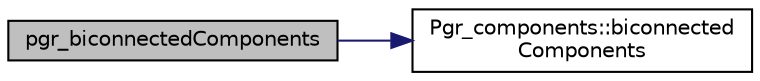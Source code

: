 digraph "pgr_biconnectedComponents"
{
  edge [fontname="Helvetica",fontsize="10",labelfontname="Helvetica",labelfontsize="10"];
  node [fontname="Helvetica",fontsize="10",shape=record];
  rankdir="LR";
  Node1 [label="pgr_biconnectedComponents",height=0.2,width=0.4,color="black", fillcolor="grey75", style="filled" fontcolor="black"];
  Node1 -> Node2 [color="midnightblue",fontsize="10",style="solid",fontname="Helvetica"];
  Node2 [label="Pgr_components::biconnected\lComponents",height=0.2,width=0.4,color="black", fillcolor="white", style="filled",URL="$classPgr__components.html#a6cc0eaa02c9ea5143a3e4542508f647f",tooltip="Biconnected Components. "];
}
